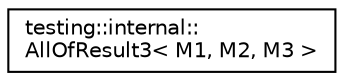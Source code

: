 digraph "Graphical Class Hierarchy"
{
  edge [fontname="Helvetica",fontsize="10",labelfontname="Helvetica",labelfontsize="10"];
  node [fontname="Helvetica",fontsize="10",shape=record];
  rankdir="LR";
  Node0 [label="testing::internal::\lAllOfResult3\< M1, M2, M3 \>",height=0.2,width=0.4,color="black", fillcolor="white", style="filled",URL="$structtesting_1_1internal_1_1AllOfResult3.html"];
}
